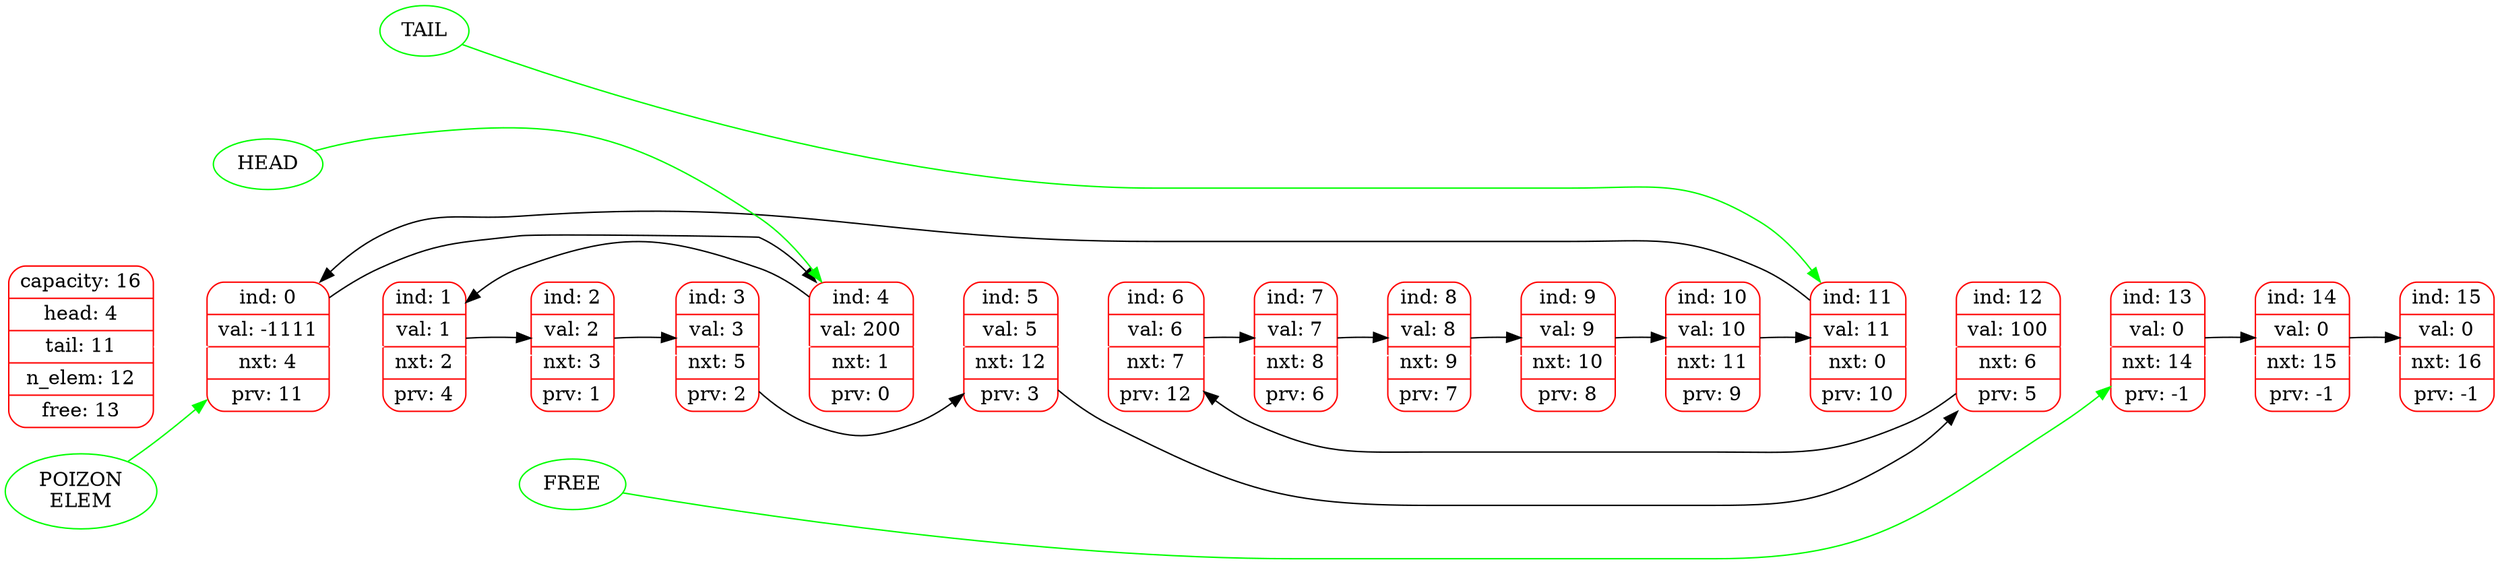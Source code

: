 digraph G
{
	rankdir = "LR";

	node[color = "red", fontsize = 14];
	edge[color = "black", fontcolor = "blue", fontsize = 12, weight = 0];

	List [shape = record, style = "rounded", label = "capacity: 16 | head: 4 | tail: 11 | n_elem: 12 | free: 13"];
	0 [shape = record, style = "rounded", label = "ind: 0 | val: -1111 | nxt: 4 | prv: 11 "];
	1 [shape = record, style = "rounded", label = "ind: 1 | val: 1 | nxt: 2 | prv: 4 "];
	2 [shape = record, style = "rounded", label = "ind: 2 | val: 2 | nxt: 3 | prv: 1 "];
	3 [shape = record, style = "rounded", label = "ind: 3 | val: 3 | nxt: 5 | prv: 2 "];
	4 [shape = record, style = "rounded", label = "ind: 4 | val: 200 | nxt: 1 | prv: 0 "];
	5 [shape = record, style = "rounded", label = "ind: 5 | val: 5 | nxt: 12 | prv: 3 "];
	6 [shape = record, style = "rounded", label = "ind: 6 | val: 6 | nxt: 7 | prv: 12 "];
	7 [shape = record, style = "rounded", label = "ind: 7 | val: 7 | nxt: 8 | prv: 6 "];
	8 [shape = record, style = "rounded", label = "ind: 8 | val: 8 | nxt: 9 | prv: 7 "];
	9 [shape = record, style = "rounded", label = "ind: 9 | val: 9 | nxt: 10 | prv: 8 "];
	10 [shape = record, style = "rounded", label = "ind: 10 | val: 10 | nxt: 11 | prv: 9 "];
	11 [shape = record, style = "rounded", label = "ind: 11 | val: 11 | nxt: 0 | prv: 10 "];
	12 [shape = record, style = "rounded", label = "ind: 12 | val: 100 | nxt: 6 | prv: 5 "];
	13 [shape = record, style = "rounded", label = "ind: 13 | val: 0 | nxt: 14 | prv: -1 "];
	14 [shape = record, style = "rounded", label = "ind: 14 | val: 0 | nxt: 15 | prv: -1 "];
	15 [shape = record, style = "rounded", label = "ind: 15 | val: 0 | nxt: 16 | prv: -1 "];
	

	List -> 0 -> 1 -> 2 -> 3 -> 4 -> 5 -> 6 -> 7 -> 8 -> 9 -> 10 -> 11 -> 12 -> 13 -> 14 -> 15 [weight = 1000, color = "#FFFFFF"];
	14 -> 15;
	13 -> 14;
	12 -> 6;
	11 -> 0;
	10 -> 11;
	9 -> 10;
	8 -> 9;
	7 -> 8;
	6 -> 7;
	5 -> 12;
	4 -> 1;
	3 -> 5;
	2 -> 3;
	1 -> 2;
	0 -> 4;
	node[color = "green", fontsize = 14];
	"POIZON\nELEM" -> 0[color = "green"]
	"HEAD" -> 4[color = "green"]
	"TAIL" -> 11[color = "green"]
	"FREE" -> 13[color = "green"]

}
